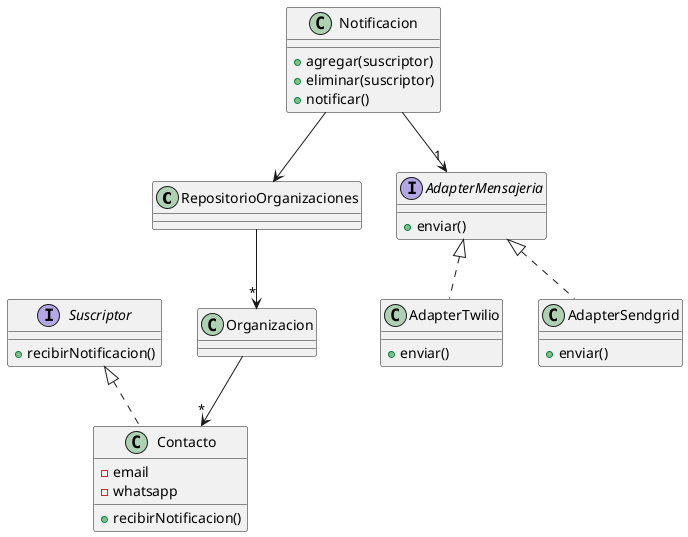 @startuml notificaciones

class RepositorioOrganizaciones {}

class Organizacion {}

RepositorioOrganizaciones --> "*" Organizacion

interface Suscriptor {
    + recibirNotificacion()
}

class Contacto implements Suscriptor {
    - email
    - whatsapp
    + recibirNotificacion()
}

Organizacion --> "*" Contacto

class Notificacion {
    + agregar(suscriptor)
    + eliminar(suscriptor)
    + notificar()
}

interface AdapterMensajeria {
    + enviar()
}

class AdapterTwilio implements AdapterMensajeria {
    + enviar()
}

class AdapterSendgrid implements AdapterMensajeria {
    + enviar()
}

Notificacion --> RepositorioOrganizaciones
Notificacion --> "1" AdapterMensajeria

@enduml